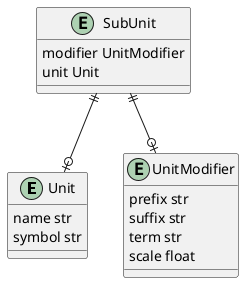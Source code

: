 @startuml
entity Unit {
    name str
    symbol str
}

entity UnitModifier {
    prefix str
    suffix str
    term str
    scale float
}

entity SubUnit {
    modifier UnitModifier
    unit Unit
}

SubUnit ||--o| UnitModifier
SubUnit ||--o| Unit
@enduml
